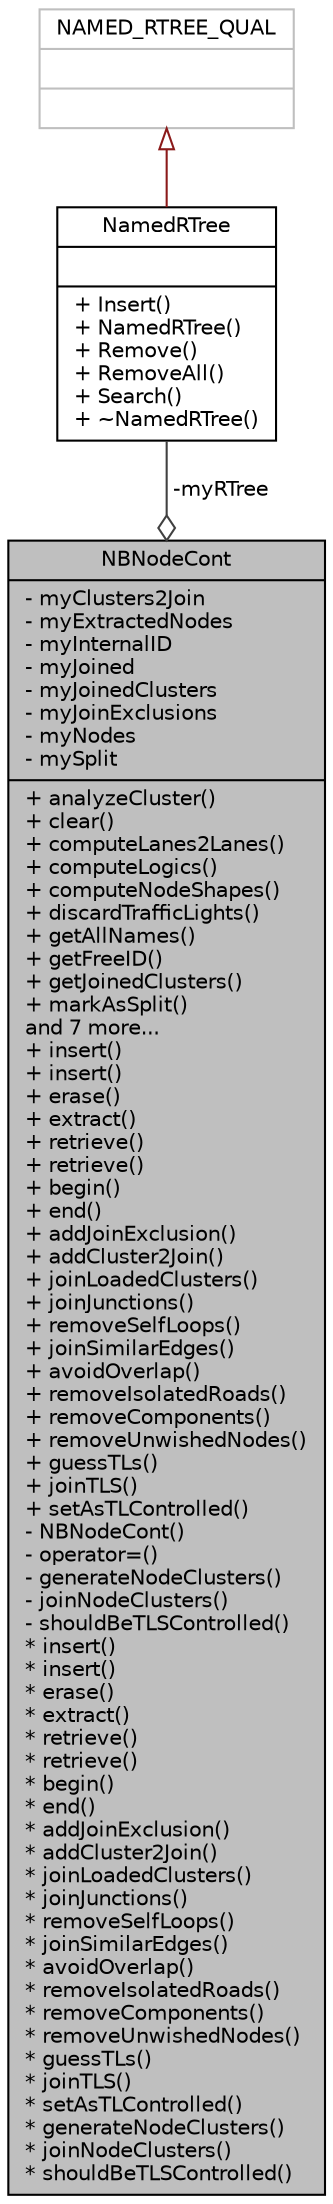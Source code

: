 digraph "NBNodeCont"
{
  edge [fontname="Helvetica",fontsize="10",labelfontname="Helvetica",labelfontsize="10"];
  node [fontname="Helvetica",fontsize="10",shape=record];
  Node1 [label="{NBNodeCont\n|- myClusters2Join\l- myExtractedNodes\l- myInternalID\l- myJoined\l- myJoinedClusters\l- myJoinExclusions\l- myNodes\l- mySplit\l|+ analyzeCluster()\l+ clear()\l+ computeLanes2Lanes()\l+ computeLogics()\l+ computeNodeShapes()\l+ discardTrafficLights()\l+ getAllNames()\l+ getFreeID()\l+ getJoinedClusters()\l+ markAsSplit()\land 7 more...\l+ insert()\l+ insert()\l+ erase()\l+ extract()\l+ retrieve()\l+ retrieve()\l+ begin()\l+ end()\l+ addJoinExclusion()\l+ addCluster2Join()\l+ joinLoadedClusters()\l+ joinJunctions()\l+ removeSelfLoops()\l+ joinSimilarEdges()\l+ avoidOverlap()\l+ removeIsolatedRoads()\l+ removeComponents()\l+ removeUnwishedNodes()\l+ guessTLs()\l+ joinTLS()\l+ setAsTLControlled()\l- NBNodeCont()\l- operator=()\l- generateNodeClusters()\l- joinNodeClusters()\l- shouldBeTLSControlled()\l* insert()\l* insert()\l* erase()\l* extract()\l* retrieve()\l* retrieve()\l* begin()\l* end()\l* addJoinExclusion()\l* addCluster2Join()\l* joinLoadedClusters()\l* joinJunctions()\l* removeSelfLoops()\l* joinSimilarEdges()\l* avoidOverlap()\l* removeIsolatedRoads()\l* removeComponents()\l* removeUnwishedNodes()\l* guessTLs()\l* joinTLS()\l* setAsTLControlled()\l* generateNodeClusters()\l* joinNodeClusters()\l* shouldBeTLSControlled()\l}",height=0.2,width=0.4,color="black", fillcolor="grey75", style="filled", fontcolor="black"];
  Node2 -> Node1 [color="grey25",fontsize="10",style="solid",label=" -myRTree" ,arrowhead="odiamond",fontname="Helvetica"];
  Node2 [label="{NamedRTree\n||+ Insert()\l+ NamedRTree()\l+ Remove()\l+ RemoveAll()\l+ Search()\l+ ~NamedRTree()\l}",height=0.2,width=0.4,color="black", fillcolor="white", style="filled",URL="$de/dbf/class_named_r_tree.html",tooltip="A RT-tree for efficient storing of SUMO&#39;s Named objects. "];
  Node3 -> Node2 [dir="back",color="firebrick4",fontsize="10",style="solid",arrowtail="onormal",fontname="Helvetica"];
  Node3 [label="{NAMED_RTREE_QUAL\n||}",height=0.2,width=0.4,color="grey75", fillcolor="white", style="filled"];
}
